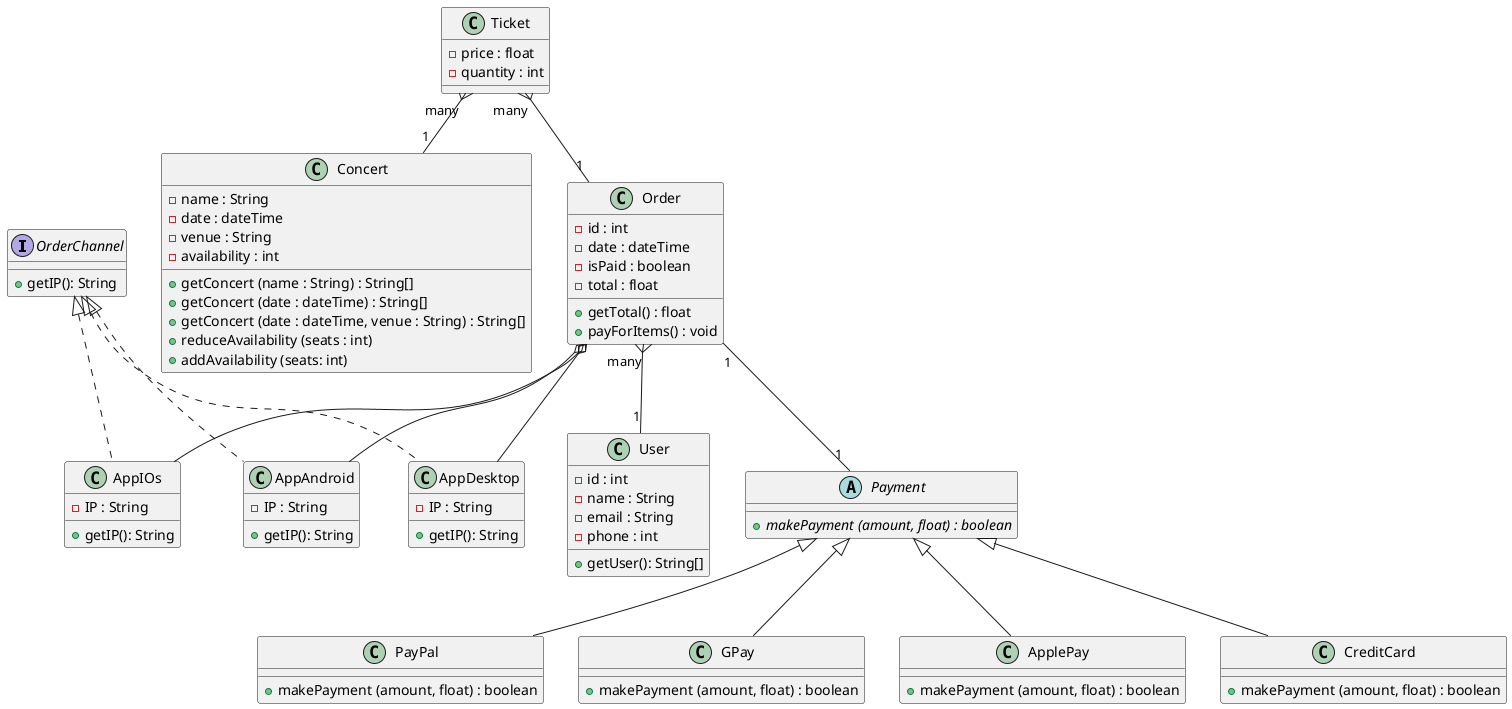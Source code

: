 @startuml
'https://plantuml.com/class-diagram

OrderChannel <|.. AppIOs
OrderChannel <|.. AppAndroid
OrderChannel <|.. AppDesktop

Payment <|-- PayPal
Payment <|-- GPay
Payment <|-- ApplePay
Payment <|-- CreditCard

Order o-- AppDesktop
Order o-- AppAndroid
Order o-- AppIOs

Order "1" -- "1" Payment

Ticket "many" }-- "1" Order
Ticket "many" }-- "1" Concert
Order "many" }-- "1" User

interface OrderChannel {
    + getIP(): String
}
abstract Payment {
    + {abstract} makePayment (amount, float) : boolean
}
class User {
    - id : int
    - name : String
    - email : String
    - phone : int
    + getUser(): String[]
}
class Ticket {
    - price : float
    - quantity : int
}
class AppIOs {
    - IP : String
    + getIP(): String
}
class AppAndroid {
    - IP : String
    + getIP(): String
}
class AppDesktop {
    - IP : String
    + getIP(): String
}
class PayPal {
    + makePayment (amount, float) : boolean
}
class GPay {
    + makePayment (amount, float) : boolean
}
class ApplePay {
    + makePayment (amount, float) : boolean
}
class CreditCard {
    + makePayment (amount, float) : boolean
}

'This doubles as a basket/cart and an order
class Order {
    - id : int
    - date : dateTime
    - isPaid : boolean
    - total : float
    + getTotal() : float
    + payForItems() : void
}
class Concert {
    - name : String
    - date : dateTime
    - venue : String
    - availability : int
    + getConcert (name : String) : String[]
    + getConcert (date : dateTime) : String[]
    + getConcert (date : dateTime, venue : String) : String[]
    + reduceAvailability (seats : int)
    + addAvailability (seats: int)
}
@enduml